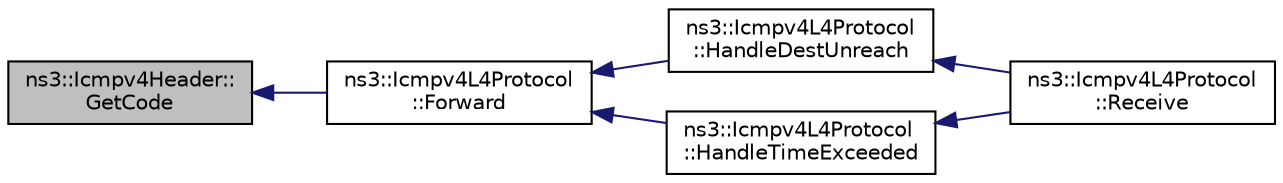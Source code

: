 digraph "ns3::Icmpv4Header::GetCode"
{
  edge [fontname="Helvetica",fontsize="10",labelfontname="Helvetica",labelfontsize="10"];
  node [fontname="Helvetica",fontsize="10",shape=record];
  rankdir="LR";
  Node1 [label="ns3::Icmpv4Header::\lGetCode",height=0.2,width=0.4,color="black", fillcolor="grey75", style="filled", fontcolor="black"];
  Node1 -> Node2 [dir="back",color="midnightblue",fontsize="10",style="solid"];
  Node2 [label="ns3::Icmpv4L4Protocol\l::Forward",height=0.2,width=0.4,color="black", fillcolor="white", style="filled",URL="$df/d1c/classns3_1_1Icmpv4L4Protocol.html#afce6059188e5fef40631956771d9bad2",tooltip="Forward the message to an L4 protocol. "];
  Node2 -> Node3 [dir="back",color="midnightblue",fontsize="10",style="solid"];
  Node3 [label="ns3::Icmpv4L4Protocol\l::HandleDestUnreach",height=0.2,width=0.4,color="black", fillcolor="white", style="filled",URL="$df/d1c/classns3_1_1Icmpv4L4Protocol.html#aeed200f118290a87d0cb24ac1532f105",tooltip="Handles an incoming ICMP Destination Unreachable packet. "];
  Node3 -> Node4 [dir="back",color="midnightblue",fontsize="10",style="solid"];
  Node4 [label="ns3::Icmpv4L4Protocol\l::Receive",height=0.2,width=0.4,color="black", fillcolor="white", style="filled",URL="$df/d1c/classns3_1_1Icmpv4L4Protocol.html#a2e7b29d1437b29d8d8afab9b77bb5758",tooltip="Receive method. "];
  Node2 -> Node5 [dir="back",color="midnightblue",fontsize="10",style="solid"];
  Node5 [label="ns3::Icmpv4L4Protocol\l::HandleTimeExceeded",height=0.2,width=0.4,color="black", fillcolor="white", style="filled",URL="$df/d1c/classns3_1_1Icmpv4L4Protocol.html#ad1b58eb883e6072756f79aa4b6f87291",tooltip="Handles an incoming ICMP Time Exceeded packet. "];
  Node5 -> Node4 [dir="back",color="midnightblue",fontsize="10",style="solid"];
}
